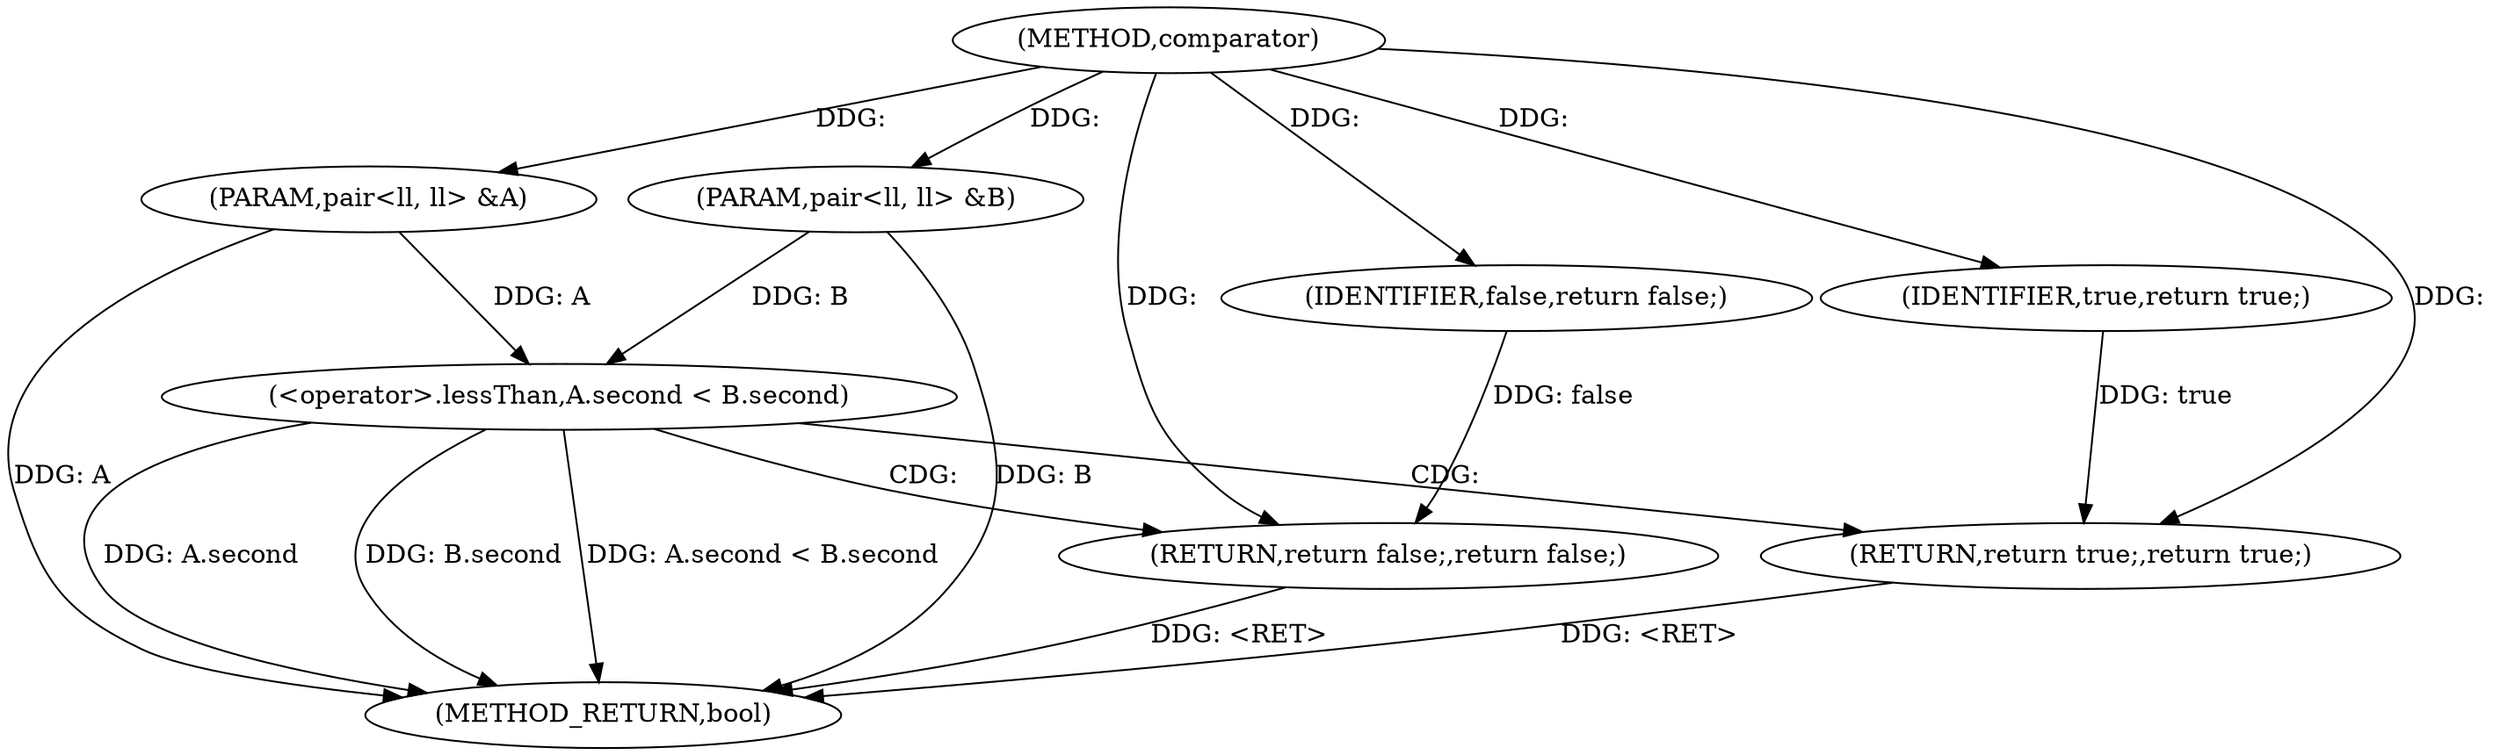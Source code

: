 digraph "comparator" {  
"1000922" [label = "(METHOD,comparator)" ]
"1000938" [label = "(METHOD_RETURN,bool)" ]
"1000923" [label = "(PARAM,pair<ll, ll> &A)" ]
"1000924" [label = "(PARAM,pair<ll, ll> &B)" ]
"1000936" [label = "(RETURN,return false;,return false;)" ]
"1000927" [label = "(<operator>.lessThan,A.second < B.second)" ]
"1000934" [label = "(RETURN,return true;,return true;)" ]
"1000937" [label = "(IDENTIFIER,false,return false;)" ]
"1000935" [label = "(IDENTIFIER,true,return true;)" ]
  "1000934" -> "1000938"  [ label = "DDG: <RET>"] 
  "1000923" -> "1000938"  [ label = "DDG: A"] 
  "1000924" -> "1000938"  [ label = "DDG: B"] 
  "1000927" -> "1000938"  [ label = "DDG: A.second"] 
  "1000927" -> "1000938"  [ label = "DDG: B.second"] 
  "1000927" -> "1000938"  [ label = "DDG: A.second < B.second"] 
  "1000936" -> "1000938"  [ label = "DDG: <RET>"] 
  "1000922" -> "1000923"  [ label = "DDG: "] 
  "1000922" -> "1000924"  [ label = "DDG: "] 
  "1000937" -> "1000936"  [ label = "DDG: false"] 
  "1000922" -> "1000936"  [ label = "DDG: "] 
  "1000935" -> "1000934"  [ label = "DDG: true"] 
  "1000922" -> "1000934"  [ label = "DDG: "] 
  "1000922" -> "1000937"  [ label = "DDG: "] 
  "1000923" -> "1000927"  [ label = "DDG: A"] 
  "1000924" -> "1000927"  [ label = "DDG: B"] 
  "1000922" -> "1000935"  [ label = "DDG: "] 
  "1000927" -> "1000934"  [ label = "CDG: "] 
  "1000927" -> "1000936"  [ label = "CDG: "] 
}
